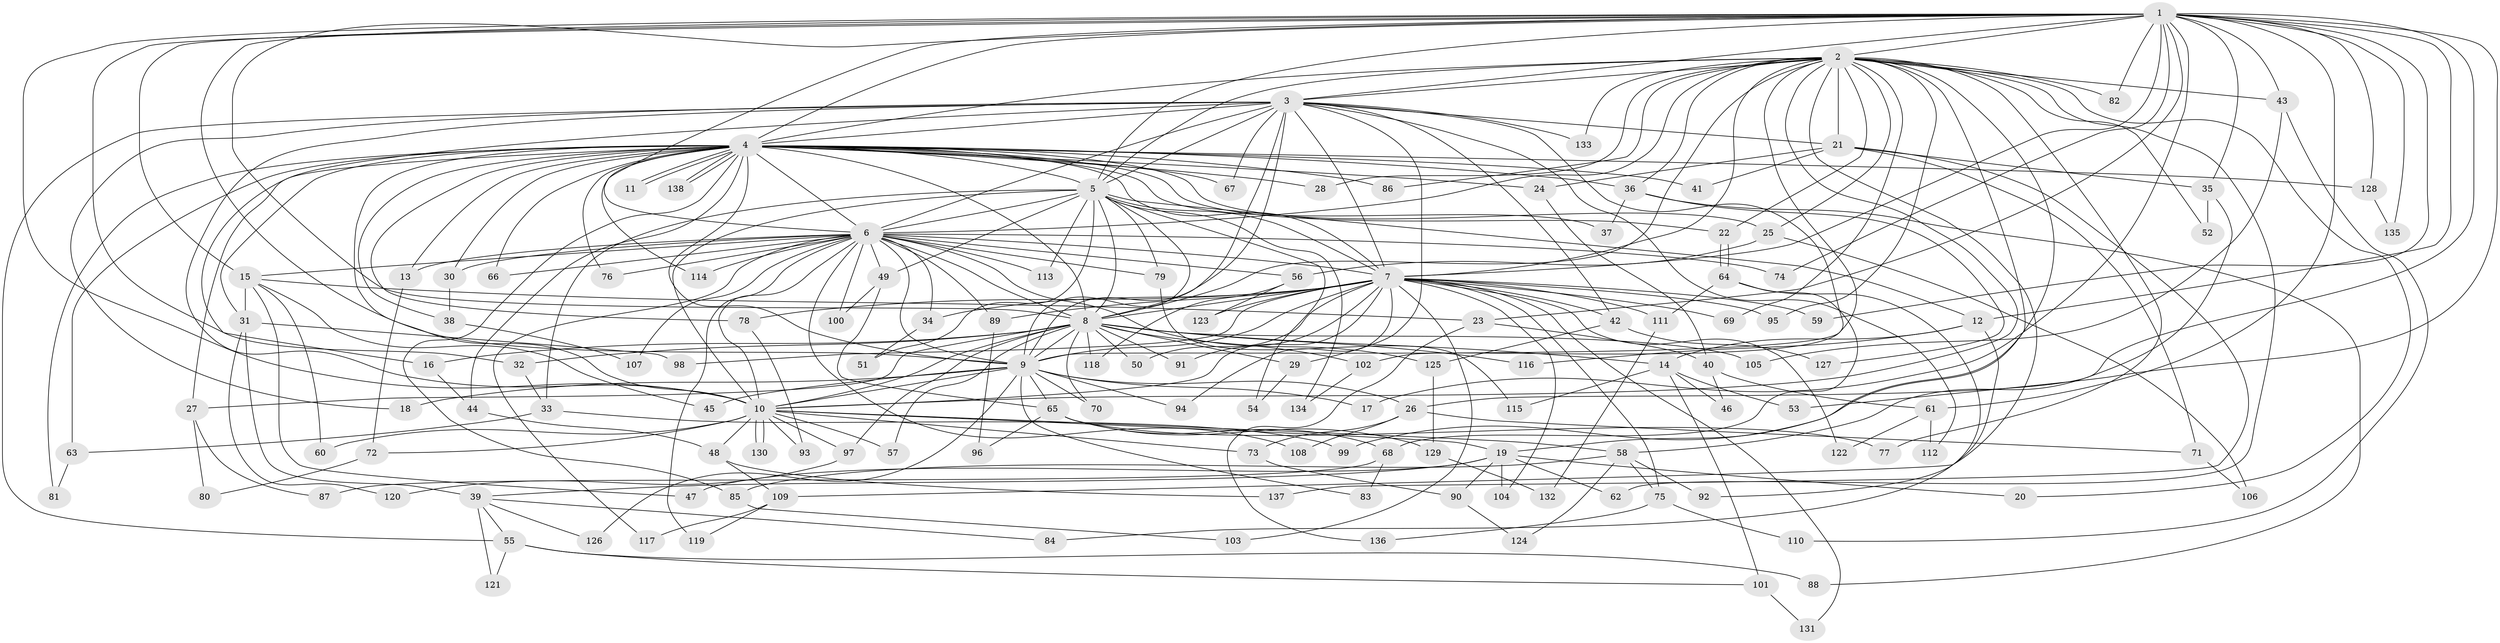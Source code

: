// coarse degree distribution, {34: 0.01818181818181818, 1: 0.2727272727272727, 2: 0.5454545454545454, 3: 0.03636363636363636, 4: 0.01818181818181818, 5: 0.03636363636363636, 22: 0.01818181818181818, 7: 0.01818181818181818, 13: 0.01818181818181818, 15: 0.01818181818181818}
// Generated by graph-tools (version 1.1) at 2025/47/03/04/25 21:47:13]
// undirected, 138 vertices, 301 edges
graph export_dot {
graph [start="1"]
  node [color=gray90,style=filled];
  1;
  2;
  3;
  4;
  5;
  6;
  7;
  8;
  9;
  10;
  11;
  12;
  13;
  14;
  15;
  16;
  17;
  18;
  19;
  20;
  21;
  22;
  23;
  24;
  25;
  26;
  27;
  28;
  29;
  30;
  31;
  32;
  33;
  34;
  35;
  36;
  37;
  38;
  39;
  40;
  41;
  42;
  43;
  44;
  45;
  46;
  47;
  48;
  49;
  50;
  51;
  52;
  53;
  54;
  55;
  56;
  57;
  58;
  59;
  60;
  61;
  62;
  63;
  64;
  65;
  66;
  67;
  68;
  69;
  70;
  71;
  72;
  73;
  74;
  75;
  76;
  77;
  78;
  79;
  80;
  81;
  82;
  83;
  84;
  85;
  86;
  87;
  88;
  89;
  90;
  91;
  92;
  93;
  94;
  95;
  96;
  97;
  98;
  99;
  100;
  101;
  102;
  103;
  104;
  105;
  106;
  107;
  108;
  109;
  110;
  111;
  112;
  113;
  114;
  115;
  116;
  117;
  118;
  119;
  120;
  121;
  122;
  123;
  124;
  125;
  126;
  127;
  128;
  129;
  130;
  131;
  132;
  133;
  134;
  135;
  136;
  137;
  138;
  1 -- 2;
  1 -- 3;
  1 -- 4;
  1 -- 5;
  1 -- 6;
  1 -- 7;
  1 -- 8;
  1 -- 9;
  1 -- 10;
  1 -- 12;
  1 -- 15;
  1 -- 17;
  1 -- 23;
  1 -- 26;
  1 -- 32;
  1 -- 35;
  1 -- 43;
  1 -- 53;
  1 -- 59;
  1 -- 61;
  1 -- 74;
  1 -- 82;
  1 -- 128;
  1 -- 135;
  2 -- 3;
  2 -- 4;
  2 -- 5;
  2 -- 6;
  2 -- 7;
  2 -- 8;
  2 -- 9;
  2 -- 10;
  2 -- 19;
  2 -- 20;
  2 -- 21;
  2 -- 22;
  2 -- 25;
  2 -- 28;
  2 -- 36;
  2 -- 43;
  2 -- 52;
  2 -- 62;
  2 -- 69;
  2 -- 77;
  2 -- 82;
  2 -- 86;
  2 -- 95;
  2 -- 99;
  2 -- 109;
  2 -- 133;
  3 -- 4;
  3 -- 5;
  3 -- 6;
  3 -- 7;
  3 -- 8;
  3 -- 9;
  3 -- 10;
  3 -- 16;
  3 -- 18;
  3 -- 21;
  3 -- 29;
  3 -- 42;
  3 -- 55;
  3 -- 67;
  3 -- 102;
  3 -- 112;
  3 -- 133;
  4 -- 5;
  4 -- 6;
  4 -- 7;
  4 -- 8;
  4 -- 9;
  4 -- 10;
  4 -- 11;
  4 -- 11;
  4 -- 13;
  4 -- 22;
  4 -- 24;
  4 -- 25;
  4 -- 27;
  4 -- 28;
  4 -- 30;
  4 -- 31;
  4 -- 36;
  4 -- 37;
  4 -- 38;
  4 -- 41;
  4 -- 44;
  4 -- 63;
  4 -- 66;
  4 -- 67;
  4 -- 76;
  4 -- 78;
  4 -- 81;
  4 -- 85;
  4 -- 86;
  4 -- 114;
  4 -- 128;
  4 -- 138;
  4 -- 138;
  5 -- 6;
  5 -- 7;
  5 -- 8;
  5 -- 9;
  5 -- 10;
  5 -- 12;
  5 -- 33;
  5 -- 49;
  5 -- 51;
  5 -- 54;
  5 -- 79;
  5 -- 113;
  5 -- 134;
  6 -- 7;
  6 -- 8;
  6 -- 9;
  6 -- 10;
  6 -- 13;
  6 -- 15;
  6 -- 30;
  6 -- 34;
  6 -- 49;
  6 -- 56;
  6 -- 66;
  6 -- 74;
  6 -- 76;
  6 -- 79;
  6 -- 89;
  6 -- 100;
  6 -- 107;
  6 -- 108;
  6 -- 113;
  6 -- 114;
  6 -- 117;
  6 -- 119;
  6 -- 125;
  7 -- 8;
  7 -- 9;
  7 -- 10;
  7 -- 34;
  7 -- 42;
  7 -- 50;
  7 -- 59;
  7 -- 69;
  7 -- 75;
  7 -- 78;
  7 -- 89;
  7 -- 91;
  7 -- 94;
  7 -- 95;
  7 -- 98;
  7 -- 103;
  7 -- 104;
  7 -- 111;
  7 -- 122;
  7 -- 123;
  7 -- 131;
  8 -- 9;
  8 -- 10;
  8 -- 14;
  8 -- 16;
  8 -- 27;
  8 -- 29;
  8 -- 32;
  8 -- 50;
  8 -- 57;
  8 -- 70;
  8 -- 91;
  8 -- 97;
  8 -- 102;
  8 -- 105;
  8 -- 116;
  8 -- 118;
  9 -- 10;
  9 -- 17;
  9 -- 18;
  9 -- 26;
  9 -- 45;
  9 -- 65;
  9 -- 70;
  9 -- 83;
  9 -- 94;
  9 -- 126;
  10 -- 19;
  10 -- 48;
  10 -- 57;
  10 -- 58;
  10 -- 60;
  10 -- 72;
  10 -- 73;
  10 -- 93;
  10 -- 97;
  10 -- 130;
  10 -- 130;
  12 -- 14;
  12 -- 92;
  12 -- 116;
  13 -- 72;
  14 -- 46;
  14 -- 53;
  14 -- 101;
  14 -- 115;
  15 -- 23;
  15 -- 31;
  15 -- 45;
  15 -- 47;
  15 -- 60;
  16 -- 44;
  19 -- 20;
  19 -- 39;
  19 -- 47;
  19 -- 62;
  19 -- 90;
  19 -- 104;
  21 -- 24;
  21 -- 35;
  21 -- 41;
  21 -- 71;
  21 -- 137;
  22 -- 64;
  22 -- 64;
  23 -- 40;
  23 -- 136;
  24 -- 40;
  25 -- 56;
  25 -- 106;
  26 -- 71;
  26 -- 73;
  26 -- 108;
  27 -- 80;
  27 -- 87;
  29 -- 54;
  30 -- 38;
  31 -- 39;
  31 -- 98;
  31 -- 120;
  32 -- 33;
  33 -- 63;
  33 -- 99;
  34 -- 51;
  35 -- 52;
  35 -- 58;
  36 -- 37;
  36 -- 88;
  36 -- 127;
  38 -- 107;
  39 -- 55;
  39 -- 84;
  39 -- 121;
  39 -- 126;
  40 -- 46;
  40 -- 61;
  42 -- 125;
  42 -- 127;
  43 -- 105;
  43 -- 110;
  44 -- 48;
  48 -- 109;
  48 -- 137;
  49 -- 65;
  49 -- 100;
  55 -- 88;
  55 -- 101;
  55 -- 121;
  56 -- 118;
  56 -- 123;
  58 -- 75;
  58 -- 85;
  58 -- 92;
  58 -- 124;
  61 -- 112;
  61 -- 122;
  63 -- 81;
  64 -- 68;
  64 -- 84;
  64 -- 111;
  65 -- 68;
  65 -- 77;
  65 -- 96;
  65 -- 129;
  68 -- 83;
  68 -- 87;
  71 -- 106;
  72 -- 80;
  73 -- 90;
  75 -- 110;
  75 -- 136;
  78 -- 93;
  79 -- 115;
  85 -- 103;
  89 -- 96;
  90 -- 124;
  97 -- 120;
  101 -- 131;
  102 -- 134;
  109 -- 117;
  109 -- 119;
  111 -- 132;
  125 -- 129;
  128 -- 135;
  129 -- 132;
}
